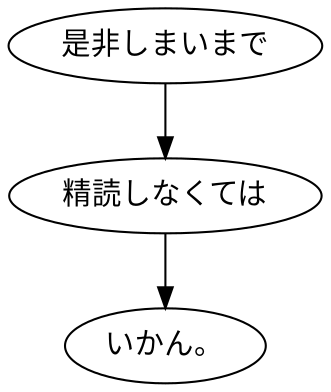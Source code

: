 digraph graph5216 {
	node0 [label="是非しまいまで"];
	node1 [label="精読しなくては"];
	node2 [label="いかん。"];
	node0 -> node1;
	node1 -> node2;
}
